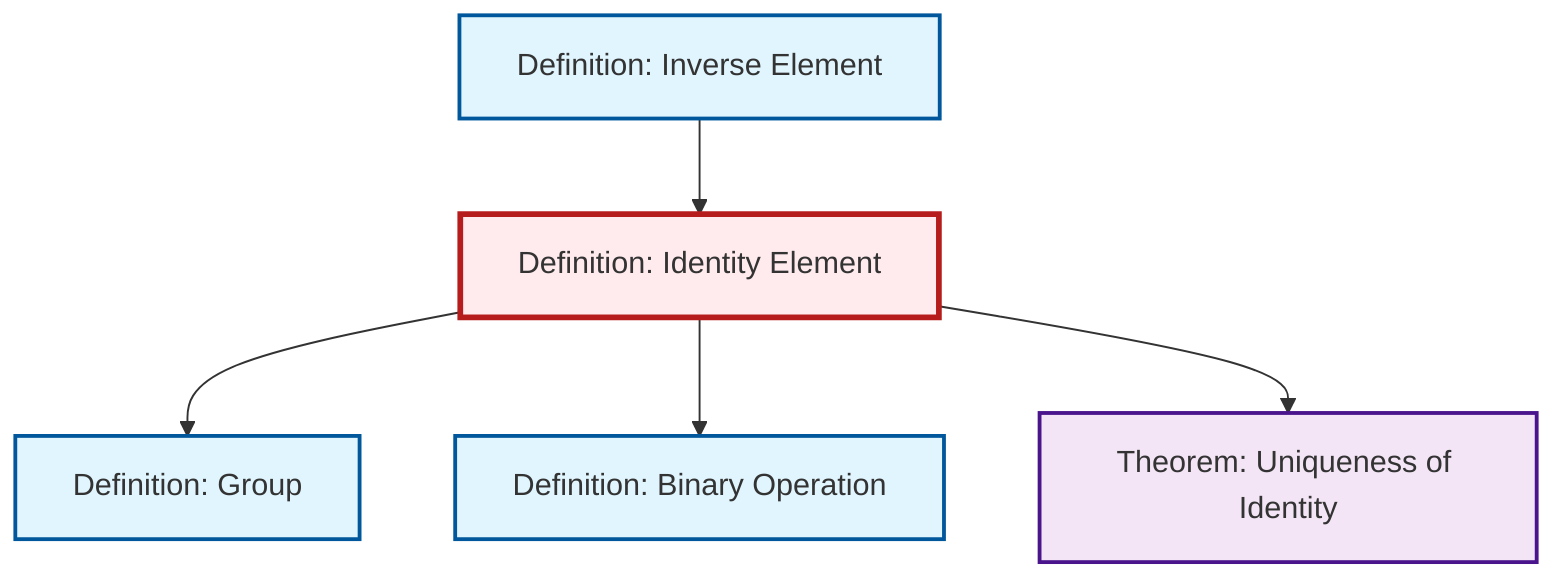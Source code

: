 graph TD
    classDef definition fill:#e1f5fe,stroke:#01579b,stroke-width:2px
    classDef theorem fill:#f3e5f5,stroke:#4a148c,stroke-width:2px
    classDef axiom fill:#fff3e0,stroke:#e65100,stroke-width:2px
    classDef example fill:#e8f5e9,stroke:#1b5e20,stroke-width:2px
    classDef current fill:#ffebee,stroke:#b71c1c,stroke-width:3px
    thm-unique-identity["Theorem: Uniqueness of Identity"]:::theorem
    def-identity-element["Definition: Identity Element"]:::definition
    def-binary-operation["Definition: Binary Operation"]:::definition
    def-group["Definition: Group"]:::definition
    def-inverse-element["Definition: Inverse Element"]:::definition
    def-identity-element --> def-group
    def-inverse-element --> def-identity-element
    def-identity-element --> def-binary-operation
    def-identity-element --> thm-unique-identity
    class def-identity-element current